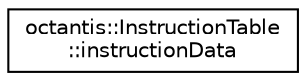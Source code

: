 digraph "Graphical Class Hierarchy"
{
  edge [fontname="Helvetica",fontsize="10",labelfontname="Helvetica",labelfontsize="10"];
  node [fontname="Helvetica",fontsize="10",shape=record];
  rankdir="LR";
  Node0 [label="octantis::InstructionTable\l::instructionData",height=0.2,width=0.4,color="black", fillcolor="white", style="filled",URL="$structoctantis_1_1InstructionTable_1_1instructionData.html",tooltip="Structure useful to store the information related to each LLVM instruction. "];
}
